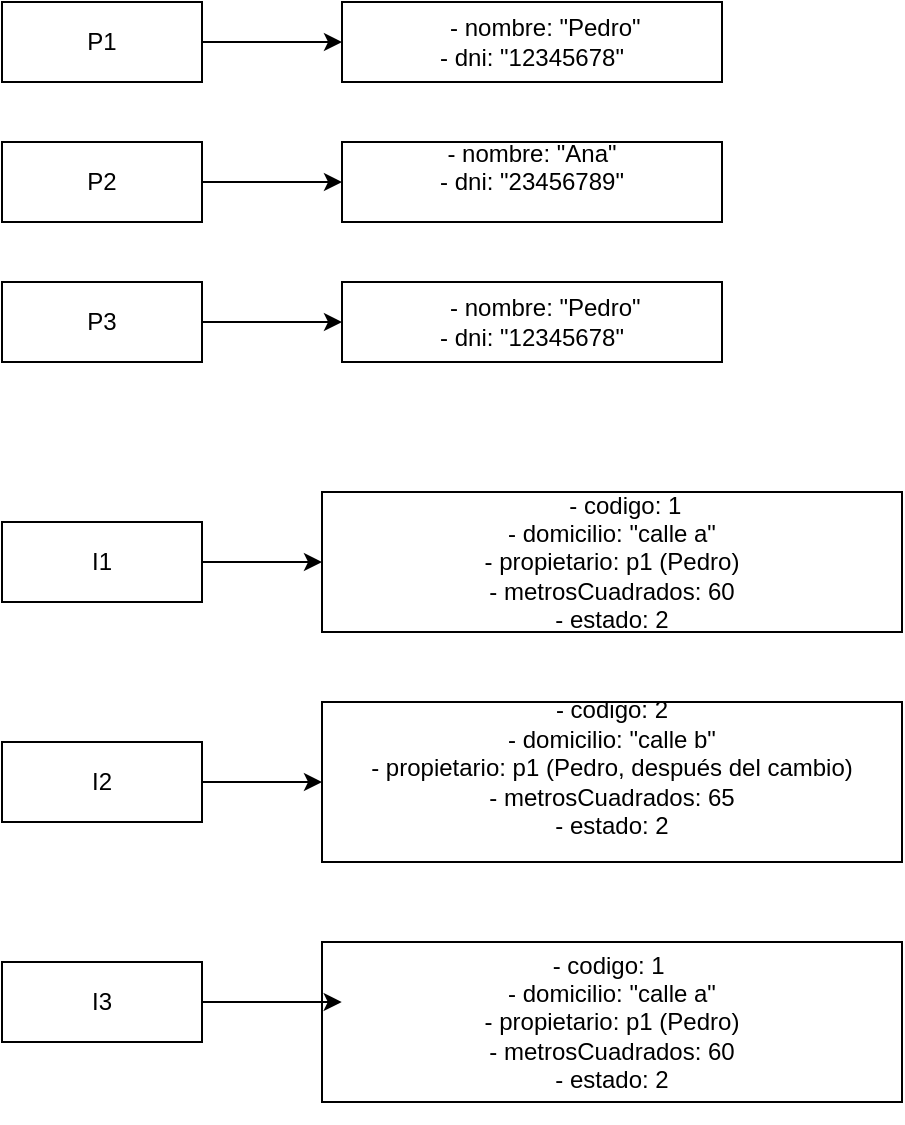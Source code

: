 <mxfile version="24.7.17">
  <diagram name="Página-1" id="9tPVfY_hdaL2UWQBgsEN">
    <mxGraphModel dx="1434" dy="746" grid="1" gridSize="10" guides="1" tooltips="1" connect="1" arrows="1" fold="1" page="1" pageScale="1" pageWidth="827" pageHeight="1169" math="0" shadow="0">
      <root>
        <mxCell id="0" />
        <mxCell id="1" parent="0" />
        <mxCell id="07lBrhLStzIkiIvY6Gib-1" style="edgeStyle=orthogonalEdgeStyle;rounded=0;orthogonalLoop=1;jettySize=auto;html=1;exitX=1;exitY=0.5;exitDx=0;exitDy=0;entryX=0;entryY=0.5;entryDx=0;entryDy=0;" edge="1" parent="1" source="bajhKNuGbVFsk2lH1TqP-1" target="bajhKNuGbVFsk2lH1TqP-8">
          <mxGeometry relative="1" as="geometry" />
        </mxCell>
        <mxCell id="bajhKNuGbVFsk2lH1TqP-1" value="P1" style="rounded=0;whiteSpace=wrap;html=1;" parent="1" vertex="1">
          <mxGeometry x="80" y="150" width="100" height="40" as="geometry" />
        </mxCell>
        <mxCell id="07lBrhLStzIkiIvY6Gib-2" style="edgeStyle=orthogonalEdgeStyle;rounded=0;orthogonalLoop=1;jettySize=auto;html=1;exitX=1;exitY=0.5;exitDx=0;exitDy=0;entryX=0;entryY=0.5;entryDx=0;entryDy=0;" edge="1" parent="1" source="bajhKNuGbVFsk2lH1TqP-2" target="bajhKNuGbVFsk2lH1TqP-9">
          <mxGeometry relative="1" as="geometry" />
        </mxCell>
        <mxCell id="bajhKNuGbVFsk2lH1TqP-2" value="P2" style="rounded=0;whiteSpace=wrap;html=1;" parent="1" vertex="1">
          <mxGeometry x="80" y="220" width="100" height="40" as="geometry" />
        </mxCell>
        <mxCell id="07lBrhLStzIkiIvY6Gib-4" style="edgeStyle=orthogonalEdgeStyle;rounded=0;orthogonalLoop=1;jettySize=auto;html=1;exitX=1;exitY=0.5;exitDx=0;exitDy=0;entryX=0;entryY=0.5;entryDx=0;entryDy=0;" edge="1" parent="1" source="bajhKNuGbVFsk2lH1TqP-4" target="bajhKNuGbVFsk2lH1TqP-11">
          <mxGeometry relative="1" as="geometry" />
        </mxCell>
        <mxCell id="bajhKNuGbVFsk2lH1TqP-4" value="P3" style="rounded=0;whiteSpace=wrap;html=1;" parent="1" vertex="1">
          <mxGeometry x="80" y="290" width="100" height="40" as="geometry" />
        </mxCell>
        <mxCell id="07lBrhLStzIkiIvY6Gib-5" style="edgeStyle=orthogonalEdgeStyle;rounded=0;orthogonalLoop=1;jettySize=auto;html=1;exitX=1;exitY=0.5;exitDx=0;exitDy=0;entryX=0;entryY=0.5;entryDx=0;entryDy=0;" edge="1" parent="1" source="bajhKNuGbVFsk2lH1TqP-5" target="bajhKNuGbVFsk2lH1TqP-12">
          <mxGeometry relative="1" as="geometry" />
        </mxCell>
        <mxCell id="bajhKNuGbVFsk2lH1TqP-5" value="I1" style="rounded=0;whiteSpace=wrap;html=1;" parent="1" vertex="1">
          <mxGeometry x="80" y="410" width="100" height="40" as="geometry" />
        </mxCell>
        <mxCell id="bajhKNuGbVFsk2lH1TqP-6" value="I3" style="rounded=0;whiteSpace=wrap;html=1;" parent="1" vertex="1">
          <mxGeometry x="80" y="630" width="100" height="40" as="geometry" />
        </mxCell>
        <mxCell id="bajhKNuGbVFsk2lH1TqP-8" value="&amp;nbsp; &amp;nbsp; - nombre: &quot;Pedro&quot;&lt;br/&gt;    - dni: &quot;12345678&quot;" style="rounded=0;whiteSpace=wrap;html=1;" parent="1" vertex="1">
          <mxGeometry x="250" y="150" width="190" height="40" as="geometry" />
        </mxCell>
        <mxCell id="bajhKNuGbVFsk2lH1TqP-9" value="&#xa;    - nombre: &quot;Ana&quot;&#xa;    - dni: &quot;23456789&quot;&#xa;&#xa;" style="rounded=0;whiteSpace=wrap;html=1;" parent="1" vertex="1">
          <mxGeometry x="250" y="220" width="190" height="40" as="geometry" />
        </mxCell>
        <mxCell id="bajhKNuGbVFsk2lH1TqP-11" value="&amp;nbsp; &amp;nbsp; - nombre: &quot;Pedro&quot;&lt;br/&gt;    - dni: &quot;12345678&quot;" style="rounded=0;whiteSpace=wrap;html=1;" parent="1" vertex="1">
          <mxGeometry x="250" y="290" width="190" height="40" as="geometry" />
        </mxCell>
        <mxCell id="bajhKNuGbVFsk2lH1TqP-12" value="&amp;nbsp; &amp;nbsp; - codigo: 1&lt;br/&gt;    - domicilio: &quot;calle a&quot;&lt;br/&gt;    - propietario: p1 (Pedro)&lt;br/&gt;    - metrosCuadrados: 60&lt;br/&gt;    - estado: 2" style="rounded=0;whiteSpace=wrap;html=1;" parent="1" vertex="1">
          <mxGeometry x="240" y="395" width="290" height="70" as="geometry" />
        </mxCell>
        <mxCell id="bajhKNuGbVFsk2lH1TqP-14" value="&#xa;    - codigo: 2&#xa;    - domicilio: &quot;calle b&quot;&#xa;    - propietario: p1 (Pedro, después del cambio)&#xa;    - metrosCuadrados: 65&#xa;    - estado: 2&#xa;&#xa;" style="rounded=0;whiteSpace=wrap;html=1;" parent="1" vertex="1">
          <mxGeometry x="240" y="500" width="290" height="80" as="geometry" />
        </mxCell>
        <mxCell id="07lBrhLStzIkiIvY6Gib-6" style="edgeStyle=orthogonalEdgeStyle;rounded=0;orthogonalLoop=1;jettySize=auto;html=1;exitX=1;exitY=0.5;exitDx=0;exitDy=0;" edge="1" parent="1" source="bajhKNuGbVFsk2lH1TqP-15" target="bajhKNuGbVFsk2lH1TqP-14">
          <mxGeometry relative="1" as="geometry" />
        </mxCell>
        <mxCell id="bajhKNuGbVFsk2lH1TqP-15" value="I2" style="rounded=0;whiteSpace=wrap;html=1;" parent="1" vertex="1">
          <mxGeometry x="80" y="520" width="100" height="40" as="geometry" />
        </mxCell>
        <mxCell id="bajhKNuGbVFsk2lH1TqP-17" value="&lt;br&gt;    - codigo: 1&amp;nbsp;&lt;br&gt;    - domicilio: &quot;calle a&quot;&lt;br&gt;    - propietario: p1 (Pedro)&lt;br&gt;    - metrosCuadrados: 60&lt;br&gt;    - estado: 2&lt;div&gt;&lt;br/&gt;&lt;/div&gt;" style="rounded=0;whiteSpace=wrap;html=1;" parent="1" vertex="1">
          <mxGeometry x="240" y="620" width="290" height="80" as="geometry" />
        </mxCell>
        <mxCell id="07lBrhLStzIkiIvY6Gib-7" style="edgeStyle=orthogonalEdgeStyle;rounded=0;orthogonalLoop=1;jettySize=auto;html=1;exitX=1;exitY=0.5;exitDx=0;exitDy=0;entryX=0.034;entryY=0.375;entryDx=0;entryDy=0;entryPerimeter=0;" edge="1" parent="1" source="bajhKNuGbVFsk2lH1TqP-6" target="bajhKNuGbVFsk2lH1TqP-17">
          <mxGeometry relative="1" as="geometry" />
        </mxCell>
      </root>
    </mxGraphModel>
  </diagram>
</mxfile>
